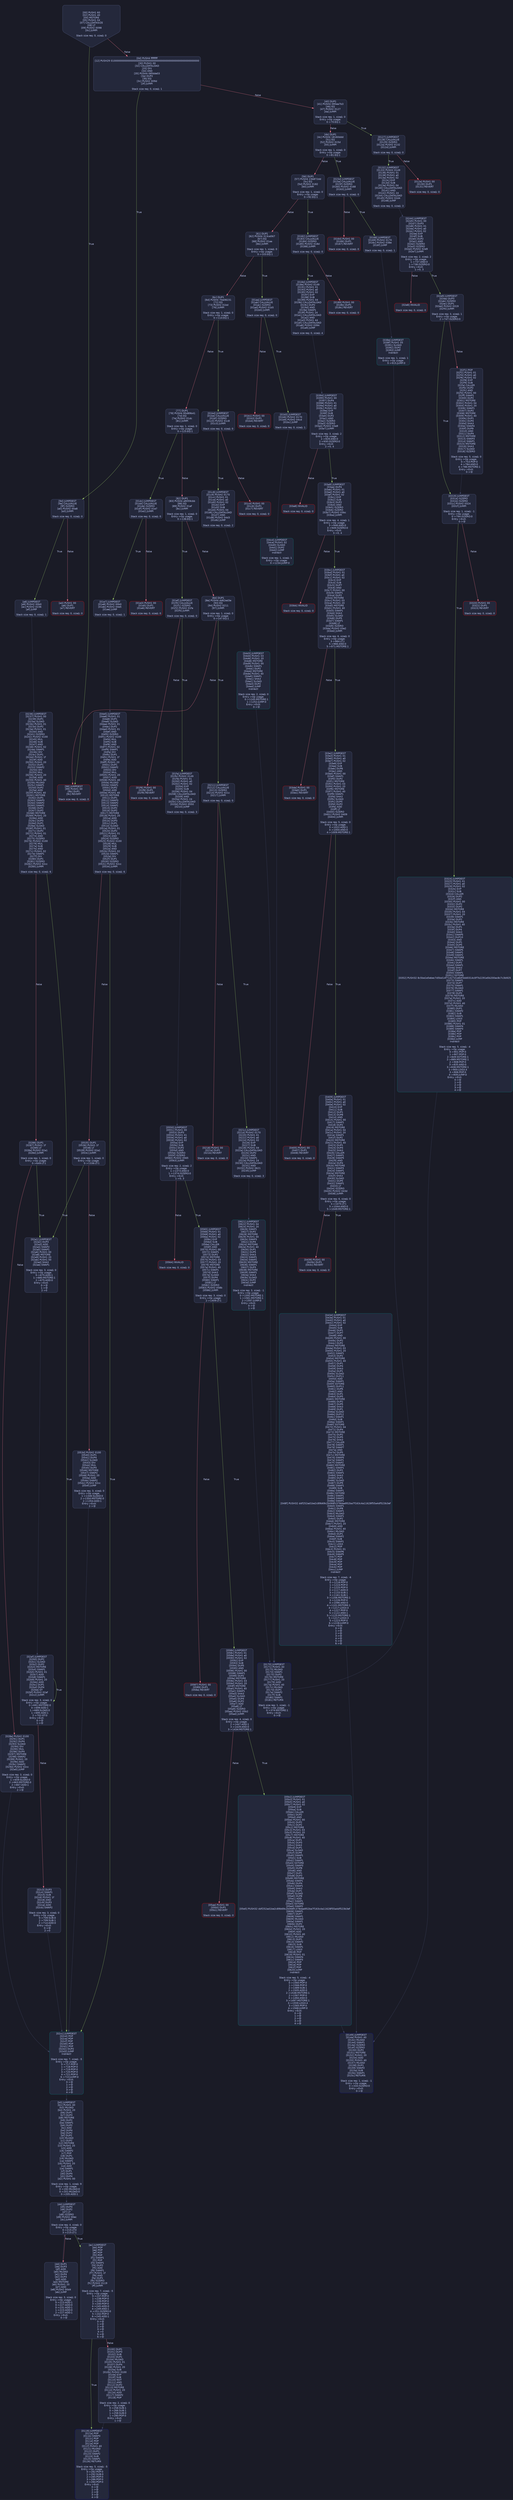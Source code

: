 digraph G {
    node [shape=box, style="filled, rounded", color="#565f89", fontcolor="#c0caf5", fontname="Helvetica", fillcolor="#24283b"];
    edge [color="#414868", fontcolor="#c0caf5", fontname="Helvetica"];
    bgcolor="#1a1b26";
    0 [ label = "[00] PUSH1 60
[02] PUSH1 40
[04] MSTORE
[05] PUSH1 04
[07] CALLDATASIZE
[08] LT
[09] PUSH2 0098
[0c] JUMPI

Stack size req: 0, sizeΔ: 0
" shape = invhouse]
    1 [ label = "[0d] PUSH4 ffffffff
[12] PUSH29 0100000000000000000000000000000000000000000000000000000000
[30] PUSH1 00
[32] CALLDATALOAD
[33] DIV
[34] AND
[35] PUSH4 06fdde03
[3a] DUP2
[3b] EQ
[3c] PUSH2 009d
[3f] JUMPI

Stack size req: 0, sizeΔ: 1
"]
    2 [ label = "[40] DUP1
[41] PUSH4 095ea7b3
[46] EQ
[47] PUSH2 0127
[4a] JUMPI

Stack size req: 1, sizeΔ: 0
Entry->Op usage:
	0->70:EQ:1
"]
    3 [ label = "[4b] DUP1
[4c] PUSH4 18160ddd
[51] EQ
[52] PUSH2 015d
[55] JUMPI

Stack size req: 1, sizeΔ: 0
Entry->Op usage:
	0->81:EQ:1
"]
    4 [ label = "[56] DUP1
[57] PUSH4 23b872dd
[5c] EQ
[5d] PUSH2 0182
[60] JUMPI

Stack size req: 1, sizeΔ: 0
Entry->Op usage:
	0->92:EQ:1
"]
    5 [ label = "[61] DUP1
[62] PUSH4 313ce567
[67] EQ
[68] PUSH2 01aa
[6b] JUMPI

Stack size req: 1, sizeΔ: 0
Entry->Op usage:
	0->103:EQ:1
"]
    6 [ label = "[6c] DUP1
[6d] PUSH4 70a08231
[72] EQ
[73] PUSH2 01bd
[76] JUMPI

Stack size req: 1, sizeΔ: 0
Entry->Op usage:
	0->114:EQ:1
"]
    7 [ label = "[77] DUP1
[78] PUSH4 95d89b41
[7d] EQ
[7e] PUSH2 01dc
[81] JUMPI

Stack size req: 1, sizeΔ: 0
Entry->Op usage:
	0->125:EQ:1
"]
    8 [ label = "[82] DUP1
[83] PUSH4 a9059cbb
[88] EQ
[89] PUSH2 01ef
[8c] JUMPI

Stack size req: 1, sizeΔ: 0
Entry->Op usage:
	0->136:EQ:1
"]
    9 [ label = "[8d] DUP1
[8e] PUSH4 dd62ed3e
[93] EQ
[94] PUSH2 0211
[97] JUMPI

Stack size req: 1, sizeΔ: 0
Entry->Op usage:
	0->147:EQ:1
"]
    10 [ label = "[98] JUMPDEST
[99] PUSH1 00
[9b] DUP1
[9c] REVERT

Stack size req: 0, sizeΔ: 0
" color = "red"]
    11 [ label = "[9d] JUMPDEST
[9e] CALLVALUE
[9f] ISZERO
[a0] PUSH2 00a8
[a3] JUMPI

Stack size req: 0, sizeΔ: 0
"]
    12 [ label = "[a4] PUSH1 00
[a6] DUP1
[a7] REVERT

Stack size req: 0, sizeΔ: 0
" color = "red"]
    13 [ label = "[a8] JUMPDEST
[a9] PUSH2 00b0
[ac] PUSH2 0236
[af] JUMP

Stack size req: 0, sizeΔ: 1
"]
    14 [ label = "[b0] JUMPDEST
[b1] PUSH1 40
[b3] MLOAD
[b4] PUSH1 20
[b6] DUP1
[b7] DUP3
[b8] MSTORE
[b9] DUP2
[ba] SWAP1
[bb] DUP2
[bc] ADD
[bd] DUP4
[be] DUP2
[bf] DUP2
[c0] MLOAD
[c1] DUP2
[c2] MSTORE
[c3] PUSH1 20
[c5] ADD
[c6] SWAP2
[c7] POP
[c8] DUP1
[c9] MLOAD
[ca] SWAP1
[cb] PUSH1 20
[cd] ADD
[ce] SWAP1
[cf] DUP1
[d0] DUP4
[d1] DUP4
[d2] PUSH1 00

Stack size req: 1, sizeΔ: 9
Entry->Op usage:
	0->192:MLOAD:0
	0->201:MLOAD:0
	0->205:ADD:1
"]
    15 [ label = "[d4] JUMPDEST
[d5] DUP4
[d6] DUP2
[d7] LT
[d8] ISZERO
[d9] PUSH2 00ec
[dc] JUMPI

Stack size req: 4, sizeΔ: 0
Entry->Op usage:
	0->215:LT:0
	3->215:LT:1
"]
    16 [ label = "[dd] DUP1
[de] DUP3
[df] ADD
[e0] MLOAD
[e1] DUP4
[e2] DUP3
[e3] ADD
[e4] MSTORE
[e5] PUSH1 20
[e7] ADD
[e8] PUSH2 00d4
[eb] JUMP

Stack size req: 3, sizeΔ: 0
Entry->Op usage:
	0->223:ADD:1
	0->227:ADD:0
	0->231:ADD:1
	1->223:ADD:0
	2->227:ADD:1
Entry->Exit:
	0->😵
"]
    17 [ label = "[ec] JUMPDEST
[ed] POP
[ee] POP
[ef] POP
[f0] POP
[f1] SWAP1
[f2] POP
[f3] SWAP1
[f4] DUP2
[f5] ADD
[f6] SWAP1
[f7] PUSH1 1f
[f9] AND
[fa] DUP1
[fb] ISZERO
[fc] PUSH2 0119
[ff] JUMPI

Stack size req: 7, sizeΔ: -5
Entry->Op usage:
	0->237:POP:0
	1->238:POP:0
	2->239:POP:0
	3->240:POP:0
	4->245:ADD:0
	4->249:AND:1
	4->251:ISZERO:0
	5->242:POP:0
	6->245:ADD:1
Entry->Exit:
	0->😵
	1->😵
	2->😵
	3->😵
	4->0
	5->😵
	6->😵
"]
    18 [ label = "[0100] DUP1
[0101] DUP3
[0102] SUB
[0103] DUP1
[0104] MLOAD
[0105] PUSH1 01
[0107] DUP4
[0108] PUSH1 20
[010a] SUB
[010b] PUSH2 0100
[010e] EXP
[010f] SUB
[0110] NOT
[0111] AND
[0112] DUP2
[0113] MSTORE
[0114] PUSH1 20
[0116] ADD
[0117] SWAP2
[0118] POP

Stack size req: 2, sizeΔ: 0
Entry->Op usage:
	0->258:SUB:1
	0->266:SUB:1
	1->258:SUB:0
	1->280:POP:0
Entry->Exit:
	1->😵
"]
    19 [ label = "[0119] JUMPDEST
[011a] POP
[011b] SWAP3
[011c] POP
[011d] POP
[011e] POP
[011f] PUSH1 40
[0121] MLOAD
[0122] DUP1
[0123] SWAP2
[0124] SUB
[0125] SWAP1
[0126] RETURN

Stack size req: 5, sizeΔ: -5
Entry->Op usage:
	0->282:POP:0
	1->292:SUB:0
	2->285:POP:0
	3->286:POP:0
	4->284:POP:0
Entry->Exit:
	0->😵
	1->😵
	2->😵
	3->😵
	4->😵
" color = "darkblue"]
    20 [ label = "[0127] JUMPDEST
[0128] CALLVALUE
[0129] ISZERO
[012a] PUSH2 0132
[012d] JUMPI

Stack size req: 0, sizeΔ: 0
"]
    21 [ label = "[012e] PUSH1 00
[0130] DUP1
[0131] REVERT

Stack size req: 0, sizeΔ: 0
" color = "red"]
    22 [ label = "[0132] JUMPDEST
[0133] PUSH2 0149
[0136] PUSH1 01
[0138] PUSH1 a0
[013a] PUSH1 02
[013c] EXP
[013d] SUB
[013e] PUSH1 04
[0140] CALLDATALOAD
[0141] AND
[0142] PUSH1 24
[0144] CALLDATALOAD
[0145] PUSH2 02d4
[0148] JUMP

Stack size req: 0, sizeΔ: 3
"]
    23 [ label = "[0149] JUMPDEST
[014a] PUSH1 40
[014c] MLOAD
[014d] SWAP1
[014e] ISZERO
[014f] ISZERO
[0150] DUP2
[0151] MSTORE
[0152] PUSH1 20
[0154] ADD
[0155] PUSH1 40
[0157] MLOAD
[0158] DUP1
[0159] SWAP2
[015a] SUB
[015b] SWAP1
[015c] RETURN

Stack size req: 1, sizeΔ: -1
Entry->Op usage:
	0->334:ISZERO:0
Entry->Exit:
	0->😵
" color = "darkblue"]
    24 [ label = "[015d] JUMPDEST
[015e] CALLVALUE
[015f] ISZERO
[0160] PUSH2 0168
[0163] JUMPI

Stack size req: 0, sizeΔ: 0
"]
    25 [ label = "[0164] PUSH1 00
[0166] DUP1
[0167] REVERT

Stack size req: 0, sizeΔ: 0
" color = "red"]
    26 [ label = "[0168] JUMPDEST
[0169] PUSH2 0170
[016c] PUSH2 038e
[016f] JUMP

Stack size req: 0, sizeΔ: 1
"]
    27 [ label = "[0170] JUMPDEST
[0171] PUSH1 40
[0173] MLOAD
[0174] SWAP1
[0175] DUP2
[0176] MSTORE
[0177] PUSH1 20
[0179] ADD
[017a] PUSH1 40
[017c] MLOAD
[017d] DUP1
[017e] SWAP2
[017f] SUB
[0180] SWAP1
[0181] RETURN

Stack size req: 1, sizeΔ: -1
Entry->Op usage:
	0->374:MSTORE:1
Entry->Exit:
	0->😵
" color = "darkblue"]
    28 [ label = "[0182] JUMPDEST
[0183] CALLVALUE
[0184] ISZERO
[0185] PUSH2 018d
[0188] JUMPI

Stack size req: 0, sizeΔ: 0
"]
    29 [ label = "[0189] PUSH1 00
[018b] DUP1
[018c] REVERT

Stack size req: 0, sizeΔ: 0
" color = "red"]
    30 [ label = "[018d] JUMPDEST
[018e] PUSH2 0149
[0191] PUSH1 01
[0193] PUSH1 a0
[0195] PUSH1 02
[0197] EXP
[0198] SUB
[0199] PUSH1 04
[019b] CALLDATALOAD
[019c] DUP2
[019d] AND
[019e] SWAP1
[019f] PUSH1 24
[01a1] CALLDATALOAD
[01a2] AND
[01a3] PUSH1 44
[01a5] CALLDATALOAD
[01a6] PUSH2 0394
[01a9] JUMP

Stack size req: 0, sizeΔ: 4
"]
    31 [ label = "[01aa] JUMPDEST
[01ab] CALLVALUE
[01ac] ISZERO
[01ad] PUSH2 01b5
[01b0] JUMPI

Stack size req: 0, sizeΔ: 0
"]
    32 [ label = "[01b1] PUSH1 00
[01b3] DUP1
[01b4] REVERT

Stack size req: 0, sizeΔ: 0
" color = "red"]
    33 [ label = "[01b5] JUMPDEST
[01b6] PUSH2 0170
[01b9] PUSH2 04cd
[01bc] JUMP

Stack size req: 0, sizeΔ: 1
"]
    34 [ label = "[01bd] JUMPDEST
[01be] CALLVALUE
[01bf] ISZERO
[01c0] PUSH2 01c8
[01c3] JUMPI

Stack size req: 0, sizeΔ: 0
"]
    35 [ label = "[01c4] PUSH1 00
[01c6] DUP1
[01c7] REVERT

Stack size req: 0, sizeΔ: 0
" color = "red"]
    36 [ label = "[01c8] JUMPDEST
[01c9] PUSH2 0170
[01cc] PUSH1 01
[01ce] PUSH1 a0
[01d0] PUSH1 02
[01d2] EXP
[01d3] SUB
[01d4] PUSH1 04
[01d6] CALLDATALOAD
[01d7] AND
[01d8] PUSH2 04d3
[01db] JUMP

Stack size req: 0, sizeΔ: 2
"]
    37 [ label = "[01dc] JUMPDEST
[01dd] CALLVALUE
[01de] ISZERO
[01df] PUSH2 01e7
[01e2] JUMPI

Stack size req: 0, sizeΔ: 0
"]
    38 [ label = "[01e3] PUSH1 00
[01e5] DUP1
[01e6] REVERT

Stack size req: 0, sizeΔ: 0
" color = "red"]
    39 [ label = "[01e7] JUMPDEST
[01e8] PUSH2 00b0
[01eb] PUSH2 04e5
[01ee] JUMP

Stack size req: 0, sizeΔ: 1
"]
    40 [ label = "[01ef] JUMPDEST
[01f0] CALLVALUE
[01f1] ISZERO
[01f2] PUSH2 01fa
[01f5] JUMPI

Stack size req: 0, sizeΔ: 0
"]
    41 [ label = "[01f6] PUSH1 00
[01f8] DUP1
[01f9] REVERT

Stack size req: 0, sizeΔ: 0
" color = "red"]
    42 [ label = "[01fa] JUMPDEST
[01fb] PUSH2 0149
[01fe] PUSH1 01
[0200] PUSH1 a0
[0202] PUSH1 02
[0204] EXP
[0205] SUB
[0206] PUSH1 04
[0208] CALLDATALOAD
[0209] AND
[020a] PUSH1 24
[020c] CALLDATALOAD
[020d] PUSH2 0550
[0210] JUMP

Stack size req: 0, sizeΔ: 3
"]
    43 [ label = "[0211] JUMPDEST
[0212] CALLVALUE
[0213] ISZERO
[0214] PUSH2 021c
[0217] JUMPI

Stack size req: 0, sizeΔ: 0
"]
    44 [ label = "[0218] PUSH1 00
[021a] DUP1
[021b] REVERT

Stack size req: 0, sizeΔ: 0
" color = "red"]
    45 [ label = "[021c] JUMPDEST
[021d] PUSH2 0170
[0220] PUSH1 01
[0222] PUSH1 a0
[0224] PUSH1 02
[0226] EXP
[0227] SUB
[0228] PUSH1 04
[022a] CALLDATALOAD
[022b] DUP2
[022c] AND
[022d] SWAP1
[022e] PUSH1 24
[0230] CALLDATALOAD
[0231] AND
[0232] PUSH2 0621
[0235] JUMP

Stack size req: 0, sizeΔ: 3
"]
    46 [ label = "[0236] JUMPDEST
[0237] PUSH1 00
[0239] DUP1
[023a] SLOAD
[023b] PUSH1 01
[023d] DUP2
[023e] PUSH1 01
[0240] AND
[0241] ISZERO
[0242] PUSH2 0100
[0245] MUL
[0246] SUB
[0247] AND
[0248] PUSH1 02
[024a] SWAP1
[024b] DIV
[024c] DUP1
[024d] PUSH1 1f
[024f] ADD
[0250] PUSH1 20
[0252] DUP1
[0253] SWAP2
[0254] DIV
[0255] MUL
[0256] PUSH1 20
[0258] ADD
[0259] PUSH1 40
[025b] MLOAD
[025c] SWAP1
[025d] DUP2
[025e] ADD
[025f] PUSH1 40
[0261] MSTORE
[0262] DUP1
[0263] SWAP3
[0264] SWAP2
[0265] SWAP1
[0266] DUP2
[0267] DUP2
[0268] MSTORE
[0269] PUSH1 20
[026b] ADD
[026c] DUP3
[026d] DUP1
[026e] SLOAD
[026f] PUSH1 01
[0271] DUP2
[0272] PUSH1 01
[0274] AND
[0275] ISZERO
[0276] PUSH2 0100
[0279] MUL
[027a] SUB
[027b] AND
[027c] PUSH1 02
[027e] SWAP1
[027f] DIV
[0280] DUP1
[0281] ISZERO
[0282] PUSH2 02cc
[0285] JUMPI

Stack size req: 0, sizeΔ: 6
"]
    47 [ label = "[0286] DUP1
[0287] PUSH1 1f
[0289] LT
[028a] PUSH2 02a1
[028d] JUMPI

Stack size req: 1, sizeΔ: 0
Entry->Op usage:
	0->649:LT:1
"]
    48 [ label = "[028e] PUSH2 0100
[0291] DUP1
[0292] DUP4
[0293] SLOAD
[0294] DIV
[0295] MUL
[0296] DUP4
[0297] MSTORE
[0298] SWAP2
[0299] PUSH1 20
[029b] ADD
[029c] SWAP2
[029d] PUSH2 02cc
[02a0] JUMP

Stack size req: 3, sizeΔ: 0
Entry->Op usage:
	1->659:SLOAD:0
	2->663:MSTORE:0
	2->667:ADD:1
Entry->Exit:
	2->😵
"]
    49 [ label = "[02a1] JUMPDEST
[02a2] DUP3
[02a3] ADD
[02a4] SWAP2
[02a5] SWAP1
[02a6] PUSH1 00
[02a8] MSTORE
[02a9] PUSH1 20
[02ab] PUSH1 00
[02ad] SHA3
[02ae] SWAP1

Stack size req: 3, sizeΔ: 0
Entry->Op usage:
	0->675:ADD:1
	1->680:MSTORE:1
	2->675:ADD:0
Entry->Exit:
	0->😵
	1->😵
	2->0
"]
    50 [ label = "[02af] JUMPDEST
[02b0] DUP2
[02b1] SLOAD
[02b2] DUP2
[02b3] MSTORE
[02b4] SWAP1
[02b5] PUSH1 01
[02b7] ADD
[02b8] SWAP1
[02b9] PUSH1 20
[02bb] ADD
[02bc] DUP1
[02bd] DUP4
[02be] GT
[02bf] PUSH2 02af
[02c2] JUMPI

Stack size req: 3, sizeΔ: 0
Entry->Op usage:
	0->691:MSTORE:0
	0->699:ADD:1
	1->689:SLOAD:0
	1->695:ADD:1
	2->702:GT:0
Entry->Exit:
	0->😵
	1->😵
"]
    51 [ label = "[02c3] DUP3
[02c4] SWAP1
[02c5] SUB
[02c6] PUSH1 1f
[02c8] AND
[02c9] DUP3
[02ca] ADD
[02cb] SWAP2

Stack size req: 3, sizeΔ: 0
Entry->Op usage:
	0->709:SUB:0
	2->709:SUB:1
	2->714:ADD:0
Entry->Exit:
	0->😵
	2->0
"]
    52 [ label = "[02cc] JUMPDEST
[02cd] POP
[02ce] POP
[02cf] POP
[02d0] POP
[02d1] POP
[02d2] DUP2
[02d3] JUMP
Indirect!

Stack size req: 7, sizeΔ: -5
Entry->Op usage:
	0->717:POP:0
	1->718:POP:0
	2->719:POP:0
	3->720:POP:0
	4->721:POP:0
	6->723:JUMP:0
Entry->Exit:
	0->😵
	1->😵
	2->😵
	3->😵
	4->😵
" color = "teal"]
    53 [ label = "[02d4] JUMPDEST
[02d5] PUSH1 00
[02d7] DUP3
[02d8] PUSH1 01
[02da] PUSH1 a0
[02dc] PUSH1 02
[02de] EXP
[02df] SUB
[02e0] DUP2
[02e1] AND
[02e2] ISZERO
[02e3] ISZERO
[02e4] PUSH2 02e9
[02e7] JUMPI

Stack size req: 2, sizeΔ: 2
Entry->Op usage:
	1->737:AND:0
	1->738:ISZERO:0
Entry->Exit:
	1->0, 3
"]
    54 [ label = "[02e8] INVALID

Stack size req: 0, sizeΔ: 0
" color = "red"]
    55 [ label = "[02e9] JUMPDEST
[02ea] DUP3
[02eb] ISZERO
[02ec] DUP1
[02ed] PUSH2 0319
[02f0] JUMPI

Stack size req: 3, sizeΔ: 1
Entry->Op usage:
	2->747:ISZERO:0
"]
    56 [ label = "[02f1] POP
[02f2] PUSH1 01
[02f4] PUSH1 a0
[02f6] PUSH1 02
[02f8] EXP
[02f9] SUB
[02fa] CALLER
[02fb] DUP2
[02fc] AND
[02fd] PUSH1 00
[02ff] SWAP1
[0300] DUP2
[0301] MSTORE
[0302] PUSH1 04
[0304] PUSH1 20
[0306] SWAP1
[0307] DUP2
[0308] MSTORE
[0309] PUSH1 40
[030b] DUP1
[030c] DUP4
[030d] SHA3
[030e] SWAP4
[030f] DUP9
[0310] AND
[0311] DUP4
[0312] MSTORE
[0313] SWAP3
[0314] SWAP1
[0315] MSTORE
[0316] SHA3
[0317] SLOAD
[0318] ISZERO

Stack size req: 5, sizeΔ: 0
Entry->Op usage:
	0->753:POP:0
	4->784:AND:0
	4->786:MSTORE:1
Entry->Exit:
	0->😵
"]
    57 [ label = "[0319] JUMPDEST
[031a] ISZERO
[031b] ISZERO
[031c] PUSH2 0324
[031f] JUMPI

Stack size req: 1, sizeΔ: -1
Entry->Op usage:
	0->794:ISZERO:0
Entry->Exit:
	0->😵
"]
    58 [ label = "[0320] PUSH1 00
[0322] DUP1
[0323] REVERT

Stack size req: 0, sizeΔ: 0
" color = "red"]
    59 [ label = "[0324] JUMPDEST
[0325] PUSH1 01
[0327] PUSH1 a0
[0329] PUSH1 02
[032b] EXP
[032c] SUB
[032d] CALLER
[032e] DUP2
[032f] AND
[0330] PUSH1 00
[0332] DUP2
[0333] DUP2
[0334] MSTORE
[0335] PUSH1 04
[0337] PUSH1 20
[0339] SWAP1
[033a] DUP2
[033b] MSTORE
[033c] PUSH1 40
[033e] DUP1
[033f] DUP4
[0340] SHA3
[0341] SWAP5
[0342] DUP10
[0343] AND
[0344] DUP1
[0345] DUP5
[0346] MSTORE
[0347] SWAP5
[0348] SWAP1
[0349] SWAP2
[034a] MSTORE
[034b] SWAP1
[034c] DUP2
[034d] SWAP1
[034e] SHA3
[034f] DUP7
[0350] SWAP1
[0351] SSTORE
[0352] PUSH32 8c5be1e5ebec7d5bd14f71427d1e84f3dd0314c0f7b2291e5b200ac8c7c3b925
[0373] SWAP1
[0374] DUP7
[0375] SWAP1
[0376] MLOAD
[0377] SWAP1
[0378] DUP2
[0379] MSTORE
[037a] PUSH1 20
[037c] ADD
[037d] PUSH1 40
[037f] MLOAD
[0380] DUP1
[0381] SWAP2
[0382] SUB
[0383] SWAP1
[0384] LOG3
[0385] POP
[0386] PUSH1 01
[0388] SWAP4
[0389] SWAP3
[038a] POP
[038b] POP
[038c] POP
[038d] JUMP
Indirect!

Stack size req: 5, sizeΔ: -4
Entry->Op usage:
	0->901:POP:0
	1->907:POP:0
	2->849:SSTORE:1
	2->889:MSTORE:1
	2->908:POP:0
	3->835:AND:0
	3->838:MSTORE:1
	3->900:LOG3:4
	3->906:POP:0
	4->909:JUMP:0
Entry->Exit:
	0->😵
	1->😵
	2->😵
	3->😵
	4->😵
" color = "teal"]
    60 [ label = "[038e] JUMPDEST
[038f] PUSH1 05
[0391] SLOAD
[0392] DUP2
[0393] JUMP
Indirect!

Stack size req: 1, sizeΔ: 1
Entry->Op usage:
	0->915:JUMP:0
" color = "teal"]
    61 [ label = "[0394] JUMPDEST
[0395] PUSH1 00
[0397] DUP4
[0398] PUSH1 01
[039a] PUSH1 a0
[039c] PUSH1 02
[039e] EXP
[039f] SUB
[03a0] DUP2
[03a1] AND
[03a2] ISZERO
[03a3] ISZERO
[03a4] PUSH2 03a9
[03a7] JUMPI

Stack size req: 3, sizeΔ: 2
Entry->Op usage:
	2->929:AND:0
	2->930:ISZERO:0
Entry->Exit:
	2->0, 4
"]
    62 [ label = "[03a8] INVALID

Stack size req: 0, sizeΔ: 0
" color = "red"]
    63 [ label = "[03a9] JUMPDEST
[03aa] DUP4
[03ab] PUSH1 01
[03ad] PUSH1 a0
[03af] PUSH1 02
[03b1] EXP
[03b2] SUB
[03b3] DUP2
[03b4] AND
[03b5] ISZERO
[03b6] ISZERO
[03b7] PUSH2 03bc
[03ba] JUMPI

Stack size req: 4, sizeΔ: 1
Entry->Op usage:
	3->948:AND:0
	3->949:ISZERO:0
Entry->Exit:
	3->0, 4
"]
    64 [ label = "[03bb] INVALID

Stack size req: 0, sizeΔ: 0
" color = "red"]
    65 [ label = "[03bc] JUMPDEST
[03bd] PUSH1 01
[03bf] PUSH1 a0
[03c1] PUSH1 02
[03c3] EXP
[03c4] SUB
[03c5] DUP7
[03c6] AND
[03c7] PUSH1 00
[03c9] SWAP1
[03ca] DUP2
[03cb] MSTORE
[03cc] PUSH1 03
[03ce] PUSH1 20
[03d0] MSTORE
[03d1] PUSH1 40
[03d3] SWAP1
[03d4] SHA3
[03d5] SLOAD
[03d6] DUP5
[03d7] SWAP1
[03d8] LT
[03d9] ISZERO
[03da] PUSH2 03e2
[03dd] JUMPI

Stack size req: 6, sizeΔ: 0
Entry->Op usage:
	3->984:LT:1
	5->966:AND:0
	5->971:MSTORE:1
"]
    66 [ label = "[03de] PUSH1 00
[03e0] DUP1
[03e1] REVERT

Stack size req: 0, sizeΔ: 0
" color = "red"]
    67 [ label = "[03e2] JUMPDEST
[03e3] PUSH1 01
[03e5] PUSH1 a0
[03e7] PUSH1 02
[03e9] EXP
[03ea] SUB
[03eb] DUP6
[03ec] AND
[03ed] PUSH1 00
[03ef] SWAP1
[03f0] DUP2
[03f1] MSTORE
[03f2] PUSH1 03
[03f4] PUSH1 20
[03f6] MSTORE
[03f7] PUSH1 40
[03f9] SWAP1
[03fa] SHA3
[03fb] SLOAD
[03fc] DUP5
[03fd] DUP2
[03fe] ADD
[03ff] LT
[0400] ISZERO
[0401] PUSH2 0409
[0404] JUMPI

Stack size req: 5, sizeΔ: 0
Entry->Op usage:
	3->1022:ADD:1
	4->1004:AND:0
	4->1009:MSTORE:1
"]
    68 [ label = "[0405] PUSH1 00
[0407] DUP1
[0408] REVERT

Stack size req: 0, sizeΔ: 0
" color = "red"]
    69 [ label = "[0409] JUMPDEST
[040a] PUSH1 01
[040c] PUSH1 a0
[040e] PUSH1 02
[0410] EXP
[0411] SUB
[0412] DUP1
[0413] DUP8
[0414] AND
[0415] PUSH1 00
[0417] SWAP1
[0418] DUP2
[0419] MSTORE
[041a] PUSH1 04
[041c] PUSH1 20
[041e] SWAP1
[041f] DUP2
[0420] MSTORE
[0421] PUSH1 40
[0423] DUP1
[0424] DUP4
[0425] SHA3
[0426] CALLER
[0427] SWAP1
[0428] SWAP5
[0429] AND
[042a] DUP4
[042b] MSTORE
[042c] SWAP3
[042d] SWAP1
[042e] MSTORE
[042f] SHA3
[0430] SLOAD
[0431] DUP5
[0432] SWAP1
[0433] LT
[0434] ISZERO
[0435] PUSH2 043d
[0438] JUMPI

Stack size req: 6, sizeΔ: 0
Entry->Op usage:
	3->1075:LT:1
	5->1044:AND:0
	5->1049:MSTORE:1
"]
    70 [ label = "[0439] PUSH1 00
[043b] DUP1
[043c] REVERT

Stack size req: 0, sizeΔ: 0
" color = "red"]
    71 [ label = "[043d] JUMPDEST
[043e] PUSH1 01
[0440] PUSH1 a0
[0442] PUSH1 02
[0444] EXP
[0445] SUB
[0446] DUP1
[0447] DUP7
[0448] AND
[0449] PUSH1 00
[044b] DUP2
[044c] DUP2
[044d] MSTORE
[044e] PUSH1 03
[0450] PUSH1 20
[0452] SWAP1
[0453] DUP2
[0454] MSTORE
[0455] PUSH1 40
[0457] DUP1
[0458] DUP4
[0459] SHA3
[045a] DUP1
[045b] SLOAD
[045c] DUP11
[045d] ADD
[045e] SWAP1
[045f] SSTORE
[0460] DUP11
[0461] DUP6
[0462] AND
[0463] DUP1
[0464] DUP5
[0465] MSTORE
[0466] DUP2
[0467] DUP5
[0468] SHA3
[0469] DUP1
[046a] SLOAD
[046b] DUP12
[046c] SWAP1
[046d] SUB
[046e] SWAP1
[046f] SSTORE
[0470] PUSH1 04
[0472] DUP4
[0473] MSTORE
[0474] DUP2
[0475] DUP5
[0476] SHA3
[0477] CALLER
[0478] SWAP1
[0479] SWAP7
[047a] AND
[047b] DUP5
[047c] MSTORE
[047d] SWAP5
[047e] SWAP1
[047f] SWAP2
[0480] MSTORE
[0481] SWAP1
[0482] DUP2
[0483] SWAP1
[0484] SHA3
[0485] DUP1
[0486] SLOAD
[0487] DUP9
[0488] SWAP1
[0489] SUB
[048a] SWAP1
[048b] SSTORE
[048c] SWAP1
[048d] SWAP2
[048e] SWAP1
[048f] PUSH32 ddf252ad1be2c89b69c2b068fc378daa952ba7f163c4a11628f55a4df523b3ef
[04b0] SWAP1
[04b1] DUP8
[04b2] SWAP1
[04b3] MLOAD
[04b4] SWAP1
[04b5] DUP2
[04b6] MSTORE
[04b7] PUSH1 20
[04b9] ADD
[04ba] PUSH1 40
[04bc] MLOAD
[04bd] DUP1
[04be] SWAP2
[04bf] SUB
[04c0] SWAP1
[04c1] LOG3
[04c2] POP
[04c3] PUSH1 01
[04c5] SWAP6
[04c6] SWAP5
[04c7] POP
[04c8] POP
[04c9] POP
[04ca] POP
[04cb] POP
[04cc] JUMP
Indirect!

Stack size req: 7, sizeΔ: -6
Entry->Op usage:
	0->1218:POP:0
	1->1224:POP:0
	2->1225:POP:0
	3->1117:ADD:0
	3->1133:SUB:1
	3->1161:SUB:1
	3->1206:MSTORE:1
	3->1226:POP:0
	4->1096:AND:0
	4->1101:MSTORE:1
	4->1217:LOG3:4
	4->1227:POP:0
	5->1122:AND:1
	5->1125:MSTORE:1
	5->1217:LOG3:3
	5->1223:POP:0
	6->1228:JUMP:0
Entry->Exit:
	0->😵
	1->😵
	2->😵
	3->😵
	4->😵
	5->😵
	6->😵
" color = "teal"]
    72 [ label = "[04cd] JUMPDEST
[04ce] PUSH1 02
[04d0] SLOAD
[04d1] DUP2
[04d2] JUMP
Indirect!

Stack size req: 1, sizeΔ: 1
Entry->Op usage:
	0->1234:JUMP:0
" color = "teal"]
    73 [ label = "[04d3] JUMPDEST
[04d4] PUSH1 03
[04d6] PUSH1 20
[04d8] MSTORE
[04d9] PUSH1 00
[04db] SWAP1
[04dc] DUP2
[04dd] MSTORE
[04de] PUSH1 40
[04e0] SWAP1
[04e1] SHA3
[04e2] SLOAD
[04e3] DUP2
[04e4] JUMP
Indirect!

Stack size req: 2, sizeΔ: 0
Entry->Op usage:
	0->1245:MSTORE:1
	1->1252:JUMP:0
Entry->Exit:
	0->😵
" color = "teal"]
    74 [ label = "[04e5] JUMPDEST
[04e6] PUSH1 01
[04e8] DUP1
[04e9] SLOAD
[04ea] PUSH1 01
[04ec] DUP2
[04ed] PUSH1 01
[04ef] AND
[04f0] ISZERO
[04f1] PUSH2 0100
[04f4] MUL
[04f5] SUB
[04f6] AND
[04f7] PUSH1 02
[04f9] SWAP1
[04fa] DIV
[04fb] DUP1
[04fc] PUSH1 1f
[04fe] ADD
[04ff] PUSH1 20
[0501] DUP1
[0502] SWAP2
[0503] DIV
[0504] MUL
[0505] PUSH1 20
[0507] ADD
[0508] PUSH1 40
[050a] MLOAD
[050b] SWAP1
[050c] DUP2
[050d] ADD
[050e] PUSH1 40
[0510] MSTORE
[0511] DUP1
[0512] SWAP3
[0513] SWAP2
[0514] SWAP1
[0515] DUP2
[0516] DUP2
[0517] MSTORE
[0518] PUSH1 20
[051a] ADD
[051b] DUP3
[051c] DUP1
[051d] SLOAD
[051e] PUSH1 01
[0520] DUP2
[0521] PUSH1 01
[0523] AND
[0524] ISZERO
[0525] PUSH2 0100
[0528] MUL
[0529] SUB
[052a] AND
[052b] PUSH1 02
[052d] SWAP1
[052e] DIV
[052f] DUP1
[0530] ISZERO
[0531] PUSH2 02cc
[0534] JUMPI

Stack size req: 0, sizeΔ: 6
"]
    75 [ label = "[0535] DUP1
[0536] PUSH1 1f
[0538] LT
[0539] PUSH2 02a1
[053c] JUMPI

Stack size req: 1, sizeΔ: 0
Entry->Op usage:
	0->1336:LT:1
"]
    76 [ label = "[053d] PUSH2 0100
[0540] DUP1
[0541] DUP4
[0542] SLOAD
[0543] DIV
[0544] MUL
[0545] DUP4
[0546] MSTORE
[0547] SWAP2
[0548] PUSH1 20
[054a] ADD
[054b] SWAP2
[054c] PUSH2 02cc
[054f] JUMP

Stack size req: 3, sizeΔ: 0
Entry->Op usage:
	1->1346:SLOAD:0
	2->1350:MSTORE:0
	2->1354:ADD:1
Entry->Exit:
	2->😵
"]
    77 [ label = "[0550] JUMPDEST
[0551] PUSH1 00
[0553] DUP3
[0554] PUSH1 01
[0556] PUSH1 a0
[0558] PUSH1 02
[055a] EXP
[055b] SUB
[055c] DUP2
[055d] AND
[055e] ISZERO
[055f] ISZERO
[0560] PUSH2 0565
[0563] JUMPI

Stack size req: 2, sizeΔ: 2
Entry->Op usage:
	1->1373:AND:0
	1->1374:ISZERO:0
Entry->Exit:
	1->0, 3
"]
    78 [ label = "[0564] INVALID

Stack size req: 0, sizeΔ: 0
" color = "red"]
    79 [ label = "[0565] JUMPDEST
[0566] PUSH1 01
[0568] PUSH1 a0
[056a] PUSH1 02
[056c] EXP
[056d] SUB
[056e] CALLER
[056f] AND
[0570] PUSH1 00
[0572] SWAP1
[0573] DUP2
[0574] MSTORE
[0575] PUSH1 03
[0577] PUSH1 20
[0579] MSTORE
[057a] PUSH1 40
[057c] SWAP1
[057d] SHA3
[057e] SLOAD
[057f] DUP4
[0580] SWAP1
[0581] LT
[0582] ISZERO
[0583] PUSH2 058b
[0586] JUMPI

Stack size req: 3, sizeΔ: 0
Entry->Op usage:
	2->1409:LT:1
"]
    80 [ label = "[0587] PUSH1 00
[0589] DUP1
[058a] REVERT

Stack size req: 0, sizeΔ: 0
" color = "red"]
    81 [ label = "[058b] JUMPDEST
[058c] PUSH1 01
[058e] PUSH1 a0
[0590] PUSH1 02
[0592] EXP
[0593] SUB
[0594] DUP5
[0595] AND
[0596] PUSH1 00
[0598] SWAP1
[0599] DUP2
[059a] MSTORE
[059b] PUSH1 03
[059d] PUSH1 20
[059f] MSTORE
[05a0] PUSH1 40
[05a2] SWAP1
[05a3] SHA3
[05a4] SLOAD
[05a5] DUP4
[05a6] DUP2
[05a7] ADD
[05a8] LT
[05a9] ISZERO
[05aa] PUSH2 05b2
[05ad] JUMPI

Stack size req: 4, sizeΔ: 0
Entry->Op usage:
	2->1447:ADD:1
	3->1429:AND:0
	3->1434:MSTORE:1
"]
    82 [ label = "[05ae] PUSH1 00
[05b0] DUP1
[05b1] REVERT

Stack size req: 0, sizeΔ: 0
" color = "red"]
    83 [ label = "[05b2] JUMPDEST
[05b3] PUSH1 01
[05b5] PUSH1 a0
[05b7] PUSH1 02
[05b9] EXP
[05ba] SUB
[05bb] CALLER
[05bc] DUP2
[05bd] AND
[05be] PUSH1 00
[05c0] DUP2
[05c1] DUP2
[05c2] MSTORE
[05c3] PUSH1 03
[05c5] PUSH1 20
[05c7] MSTORE
[05c8] PUSH1 40
[05ca] DUP1
[05cb] DUP3
[05cc] SHA3
[05cd] DUP1
[05ce] SLOAD
[05cf] DUP9
[05d0] SWAP1
[05d1] SUB
[05d2] SWAP1
[05d3] SSTORE
[05d4] SWAP3
[05d5] DUP8
[05d6] AND
[05d7] DUP1
[05d8] DUP3
[05d9] MSTORE
[05da] SWAP1
[05db] DUP4
[05dc] SWAP1
[05dd] SHA3
[05de] DUP1
[05df] SLOAD
[05e0] DUP8
[05e1] ADD
[05e2] SWAP1
[05e3] SSTORE
[05e4] SWAP2
[05e5] PUSH32 ddf252ad1be2c89b69c2b068fc378daa952ba7f163c4a11628f55a4df523b3ef
[0606] SWAP1
[0607] DUP7
[0608] SWAP1
[0609] MLOAD
[060a] SWAP1
[060b] DUP2
[060c] MSTORE
[060d] PUSH1 20
[060f] ADD
[0610] PUSH1 40
[0612] MLOAD
[0613] DUP1
[0614] SWAP2
[0615] SUB
[0616] SWAP1
[0617] LOG3
[0618] POP
[0619] PUSH1 01
[061b] SWAP4
[061c] SWAP3
[061d] POP
[061e] POP
[061f] POP
[0620] JUMP
Indirect!

Stack size req: 5, sizeΔ: -4
Entry->Op usage:
	0->1560:POP:0
	1->1566:POP:0
	2->1489:SUB:1
	2->1505:ADD:0
	2->1548:MSTORE:1
	2->1567:POP:0
	3->1494:AND:0
	3->1497:MSTORE:1
	3->1559:LOG3:4
	3->1565:POP:0
	4->1568:JUMP:0
Entry->Exit:
	0->😵
	1->😵
	2->😵
	3->😵
	4->😵
" color = "teal"]
    84 [ label = "[0621] JUMPDEST
[0622] PUSH1 04
[0624] PUSH1 20
[0626] SWAP1
[0627] DUP2
[0628] MSTORE
[0629] PUSH1 00
[062b] SWAP3
[062c] DUP4
[062d] MSTORE
[062e] PUSH1 40
[0630] DUP1
[0631] DUP5
[0632] SHA3
[0633] SWAP1
[0634] SWAP2
[0635] MSTORE
[0636] SWAP1
[0637] DUP3
[0638] MSTORE
[0639] SWAP1
[063a] SHA3
[063b] SLOAD
[063c] DUP2
[063d] JUMP
Indirect!

Stack size req: 3, sizeΔ: -1
Entry->Op usage:
	0->1592:MSTORE:1
	1->1581:MSTORE:1
	2->1597:JUMP:0
Entry->Exit:
	0->😵
	1->😵
" color = "teal"]
    0 -> 1 [ label = "False" color = "#f7768e"]
    0 -> 10 [ label = "True" color = "#9ece6a"]
    1 -> 2 [ label = "False" color = "#f7768e"]
    1 -> 11 [ label = "True" color = "#9ece6a"]
    2 -> 3 [ label = "False" color = "#f7768e"]
    2 -> 20 [ label = "True" color = "#9ece6a"]
    3 -> 4 [ label = "False" color = "#f7768e"]
    3 -> 24 [ label = "True" color = "#9ece6a"]
    4 -> 5 [ label = "False" color = "#f7768e"]
    4 -> 28 [ label = "True" color = "#9ece6a"]
    5 -> 6 [ label = "False" color = "#f7768e"]
    5 -> 31 [ label = "True" color = "#9ece6a"]
    6 -> 7 [ label = "False" color = "#f7768e"]
    6 -> 34 [ label = "True" color = "#9ece6a"]
    7 -> 8 [ label = "False" color = "#f7768e"]
    7 -> 37 [ label = "True" color = "#9ece6a"]
    8 -> 9 [ label = "False" color = "#f7768e"]
    8 -> 40 [ label = "True" color = "#9ece6a"]
    9 -> 10 [ label = "False" color = "#f7768e"]
    9 -> 43 [ label = "True" color = "#9ece6a"]
    11 -> 12 [ label = "False" color = "#f7768e"]
    11 -> 13 [ label = "True" color = "#9ece6a"]
    13 -> 46 [ ]
    14 -> 15 [ ]
    15 -> 16 [ label = "False" color = "#f7768e"]
    15 -> 17 [ label = "True" color = "#9ece6a"]
    16 -> 15 [ ]
    17 -> 18 [ label = "False" color = "#f7768e"]
    17 -> 19 [ label = "True" color = "#9ece6a"]
    18 -> 19 [ ]
    20 -> 21 [ label = "False" color = "#f7768e"]
    20 -> 22 [ label = "True" color = "#9ece6a"]
    22 -> 53 [ ]
    24 -> 25 [ label = "False" color = "#f7768e"]
    24 -> 26 [ label = "True" color = "#9ece6a"]
    26 -> 60 [ ]
    28 -> 29 [ label = "False" color = "#f7768e"]
    28 -> 30 [ label = "True" color = "#9ece6a"]
    30 -> 61 [ ]
    31 -> 32 [ label = "False" color = "#f7768e"]
    31 -> 33 [ label = "True" color = "#9ece6a"]
    33 -> 72 [ ]
    34 -> 35 [ label = "False" color = "#f7768e"]
    34 -> 36 [ label = "True" color = "#9ece6a"]
    36 -> 73 [ ]
    37 -> 38 [ label = "False" color = "#f7768e"]
    37 -> 39 [ label = "True" color = "#9ece6a"]
    39 -> 74 [ ]
    40 -> 41 [ label = "False" color = "#f7768e"]
    40 -> 42 [ label = "True" color = "#9ece6a"]
    42 -> 77 [ ]
    43 -> 44 [ label = "False" color = "#f7768e"]
    43 -> 45 [ label = "True" color = "#9ece6a"]
    45 -> 84 [ ]
    46 -> 47 [ label = "False" color = "#f7768e"]
    46 -> 52 [ label = "True" color = "#9ece6a"]
    47 -> 48 [ label = "False" color = "#f7768e"]
    47 -> 49 [ label = "True" color = "#9ece6a"]
    48 -> 52 [ ]
    49 -> 50 [ ]
    50 -> 51 [ label = "False" color = "#f7768e"]
    50 -> 50 [ label = "True" color = "#9ece6a"]
    51 -> 52 [ ]
    53 -> 54 [ label = "False" color = "#f7768e"]
    53 -> 55 [ label = "True" color = "#9ece6a"]
    55 -> 56 [ label = "False" color = "#f7768e"]
    55 -> 57 [ label = "True" color = "#9ece6a"]
    56 -> 57 [ ]
    57 -> 58 [ label = "False" color = "#f7768e"]
    57 -> 59 [ label = "True" color = "#9ece6a"]
    61 -> 62 [ label = "False" color = "#f7768e"]
    61 -> 63 [ label = "True" color = "#9ece6a"]
    63 -> 64 [ label = "False" color = "#f7768e"]
    63 -> 65 [ label = "True" color = "#9ece6a"]
    65 -> 66 [ label = "False" color = "#f7768e"]
    65 -> 67 [ label = "True" color = "#9ece6a"]
    67 -> 68 [ label = "False" color = "#f7768e"]
    67 -> 69 [ label = "True" color = "#9ece6a"]
    69 -> 70 [ label = "False" color = "#f7768e"]
    69 -> 71 [ label = "True" color = "#9ece6a"]
    74 -> 75 [ label = "False" color = "#f7768e"]
    74 -> 52 [ label = "True" color = "#9ece6a"]
    75 -> 76 [ label = "False" color = "#f7768e"]
    75 -> 49 [ label = "True" color = "#9ece6a"]
    76 -> 52 [ ]
    77 -> 78 [ label = "False" color = "#f7768e"]
    77 -> 79 [ label = "True" color = "#9ece6a"]
    79 -> 80 [ label = "False" color = "#f7768e"]
    79 -> 81 [ label = "True" color = "#9ece6a"]
    81 -> 82 [ label = "False" color = "#f7768e"]
    81 -> 83 [ label = "True" color = "#9ece6a"]
    52 -> 14 [ ]
    59 -> 23 [ ]
    60 -> 27 [ ]
    71 -> 23 [ ]
    72 -> 27 [ ]
    73 -> 27 [ ]
    83 -> 23 [ ]
    84 -> 27 [ ]

}
